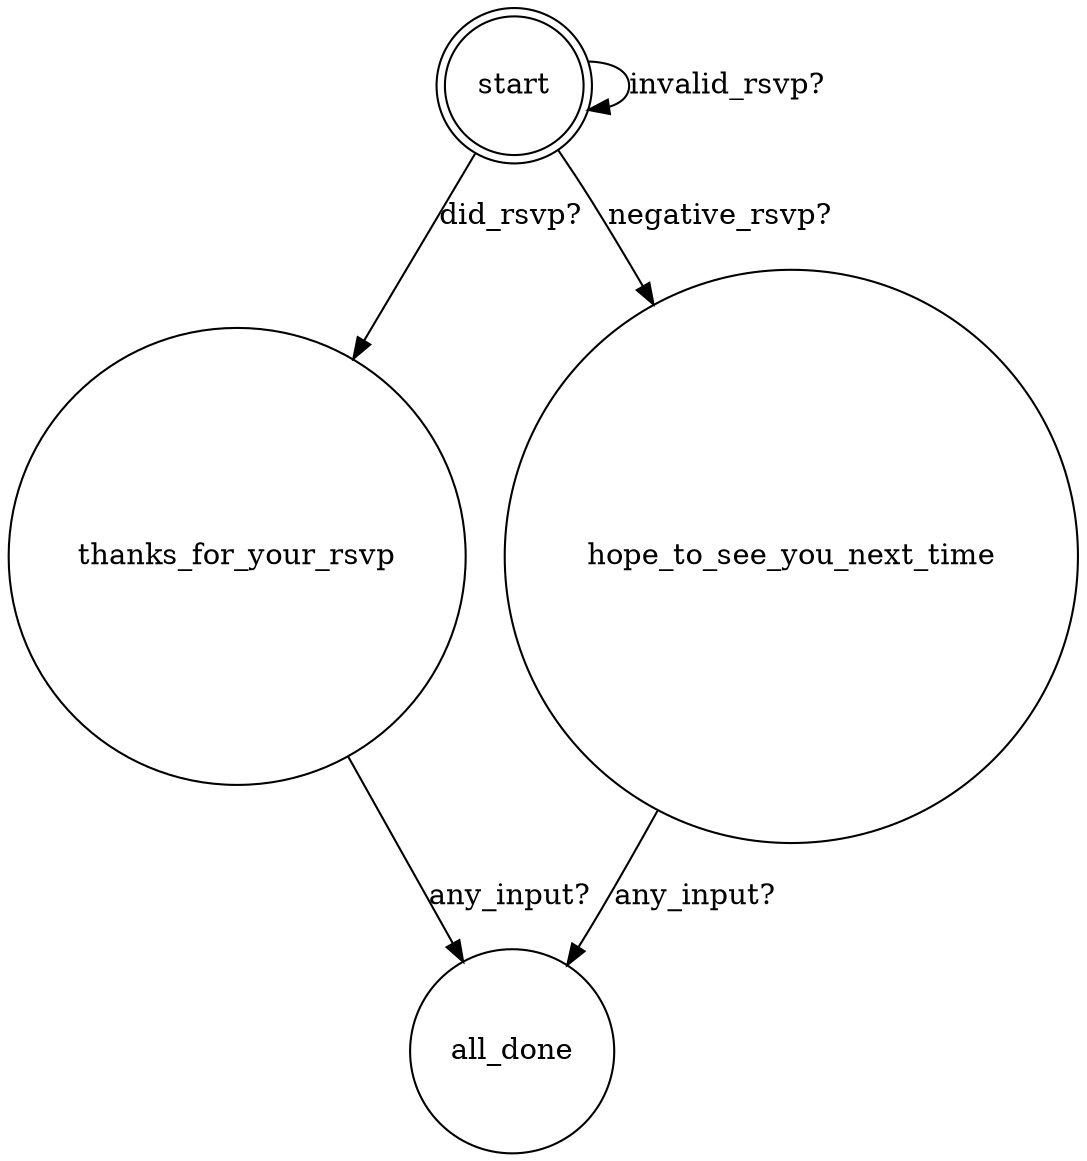 digraph {
  "thanks_for_your_rsvp" [ shape = circle ]; 
  "thanks_for_your_rsvp" -> "all_done" [ label = "any_input?" ];
  "hope_to_see_you_next_time" [ shape = circle ]; 
  "hope_to_see_you_next_time" -> "all_done" [ label = "any_input?" ];
  "start" [ shape = doublecircle ]; 
  "start" -> "start" [ label = "invalid_rsvp?" ];
  "start" -> "thanks_for_your_rsvp" [ label = "did_rsvp?" ];
  "start" -> "hope_to_see_you_next_time" [ label = "negative_rsvp?" ];
  "all_done" [ shape = circle ]; 
}
